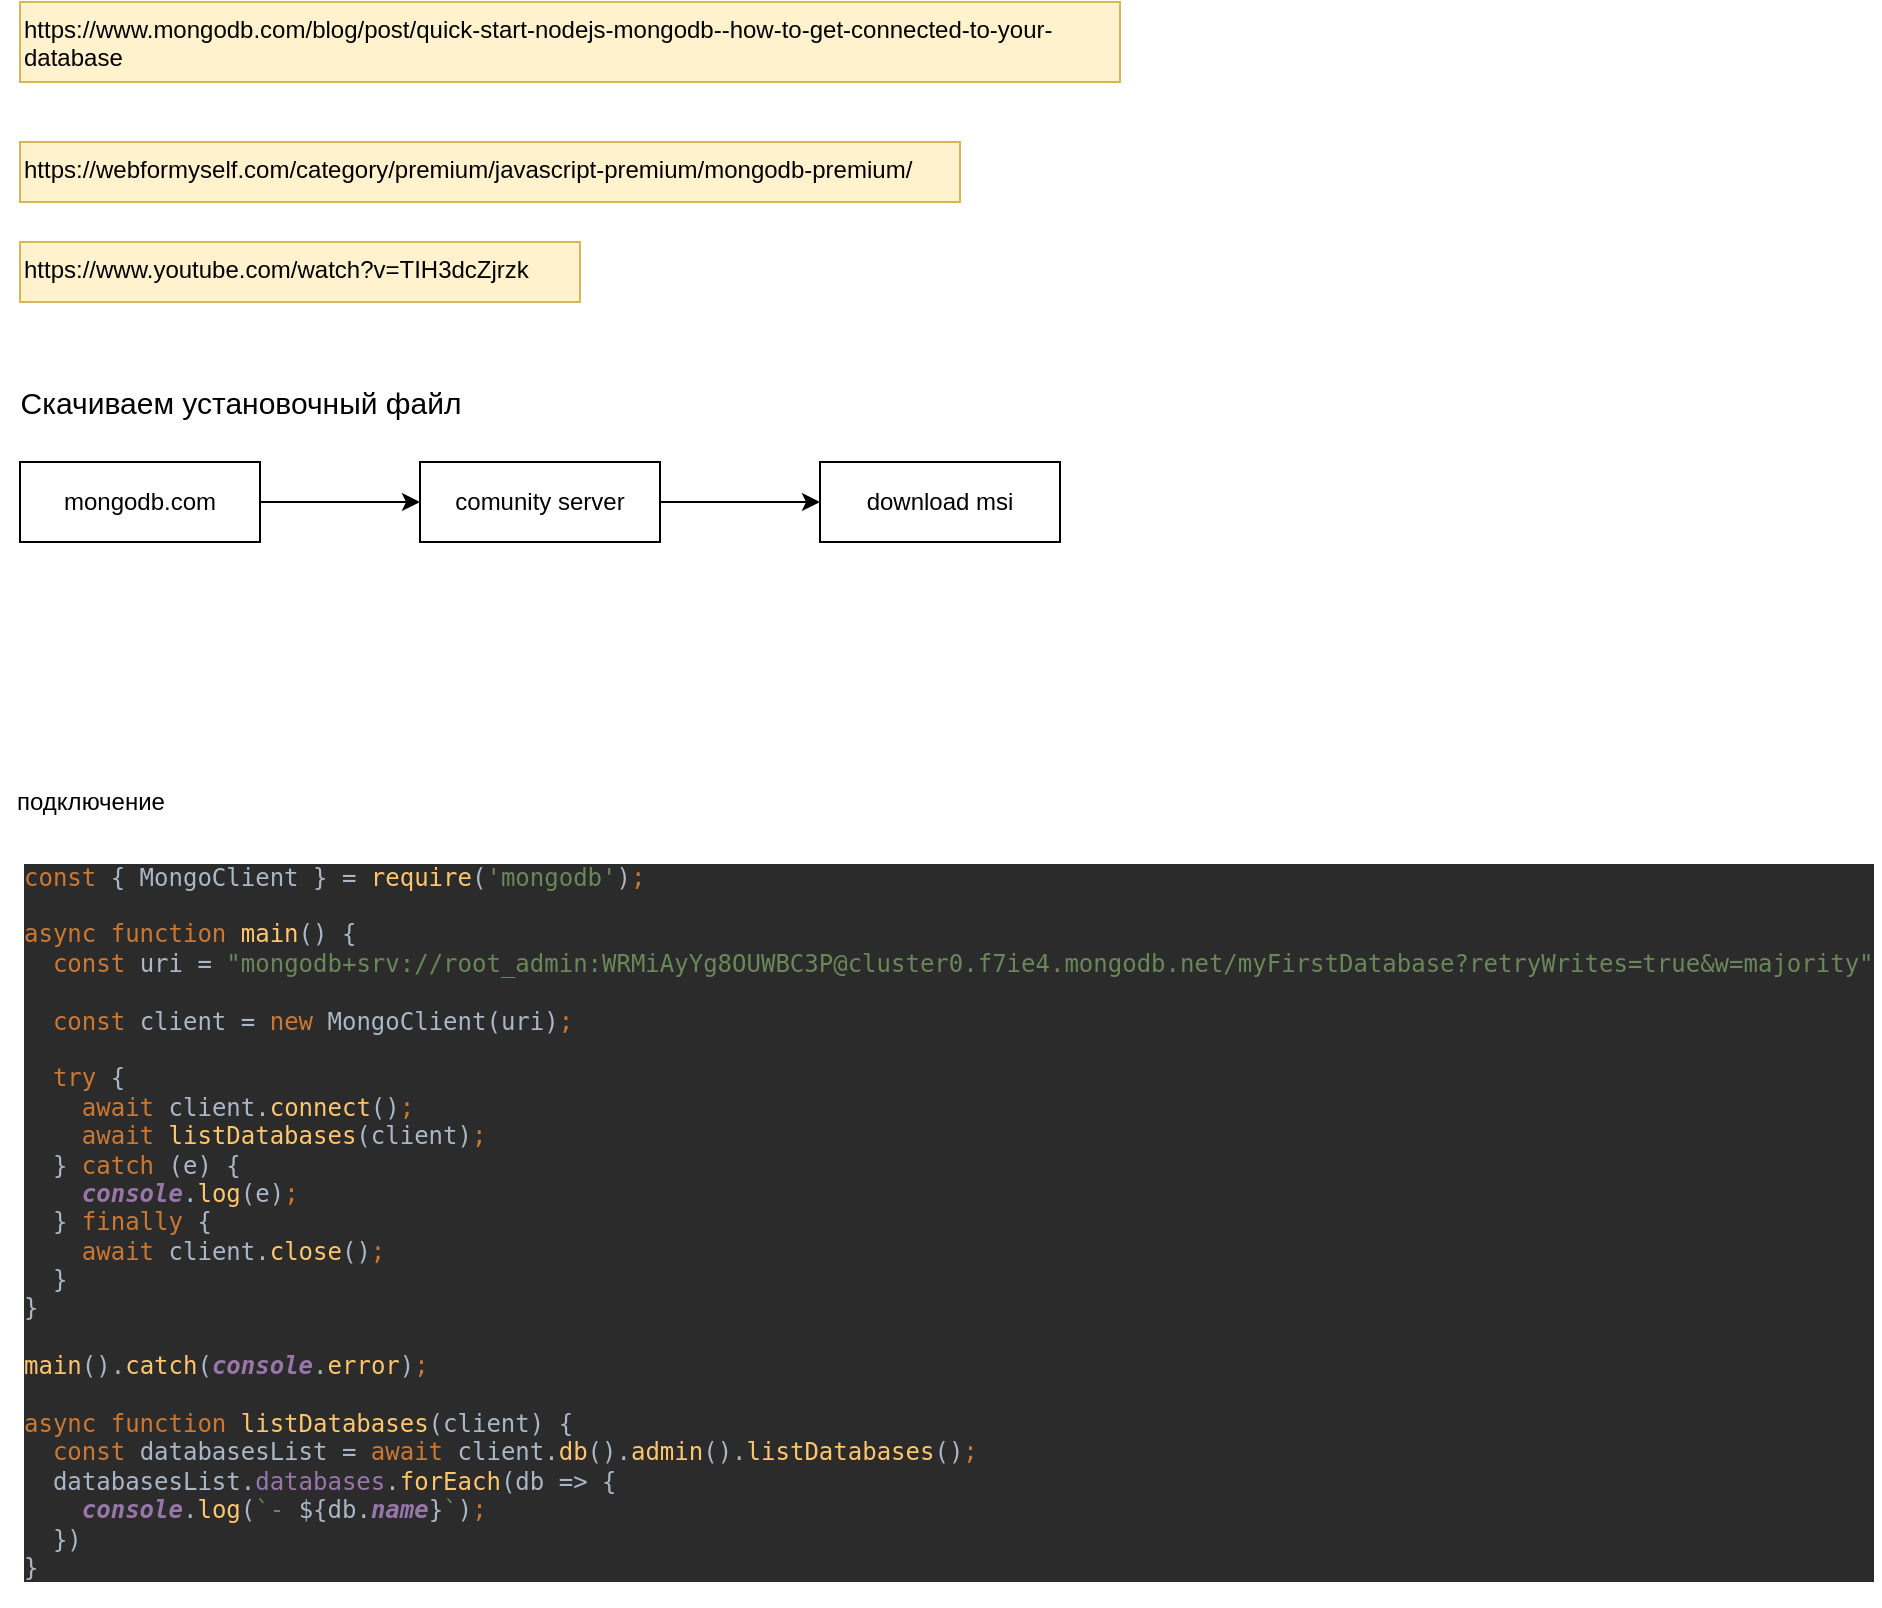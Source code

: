 <mxfile version="13.7.3" type="device" pages="4"><diagram id="C0SLp1-Ot98nmbYjIeOZ" name="start"><mxGraphModel dx="1024" dy="592" grid="1" gridSize="10" guides="1" tooltips="1" connect="1" arrows="1" fold="1" page="1" pageScale="1" pageWidth="827" pageHeight="1169" math="0" shadow="0"><root><mxCell id="0"/><mxCell id="1" parent="0"/><UserObject label="https://www.youtube.com/watch?v=TIH3dcZjrzk" link="https://www.youtube.com/watch?v=TIH3dcZjrzk" id="RUlNEJZVplxOpaM0XT_P-1"><mxCell style="text;whiteSpace=wrap;html=1;fillColor=#fff2cc;strokeColor=#d6b656;" parent="1" vertex="1"><mxGeometry x="40" y="170" width="280" height="30" as="geometry"/></mxCell></UserObject><UserObject label="https://webformyself.com/category/premium/javascript-premium/mongodb-premium/" link="https://webformyself.com/category/premium/javascript-premium/mongodb-premium/" id="RUlNEJZVplxOpaM0XT_P-2"><mxCell style="text;whiteSpace=wrap;html=1;fillColor=#fff2cc;strokeColor=#d6b656;" parent="1" vertex="1"><mxGeometry x="40" y="120" width="470" height="30" as="geometry"/></mxCell></UserObject><mxCell id="Ozp3VeI6dlUq6K0L8nUD-3" value="" style="edgeStyle=orthogonalEdgeStyle;rounded=0;orthogonalLoop=1;jettySize=auto;html=1;" parent="1" source="Ozp3VeI6dlUq6K0L8nUD-1" target="Ozp3VeI6dlUq6K0L8nUD-2" edge="1"><mxGeometry relative="1" as="geometry"/></mxCell><mxCell id="Ozp3VeI6dlUq6K0L8nUD-1" value="mongodb.com" style="rounded=0;whiteSpace=wrap;html=1;" parent="1" vertex="1"><mxGeometry x="40" y="280" width="120" height="40" as="geometry"/></mxCell><mxCell id="Ozp3VeI6dlUq6K0L8nUD-5" value="" style="edgeStyle=orthogonalEdgeStyle;rounded=0;orthogonalLoop=1;jettySize=auto;html=1;" parent="1" source="Ozp3VeI6dlUq6K0L8nUD-2" target="Ozp3VeI6dlUq6K0L8nUD-4" edge="1"><mxGeometry relative="1" as="geometry"/></mxCell><mxCell id="Ozp3VeI6dlUq6K0L8nUD-2" value="comunity server" style="rounded=0;whiteSpace=wrap;html=1;" parent="1" vertex="1"><mxGeometry x="240" y="280" width="120" height="40" as="geometry"/></mxCell><mxCell id="Ozp3VeI6dlUq6K0L8nUD-4" value="download msi" style="rounded=0;whiteSpace=wrap;html=1;" parent="1" vertex="1"><mxGeometry x="440" y="280" width="120" height="40" as="geometry"/></mxCell><mxCell id="Ozp3VeI6dlUq6K0L8nUD-6" value="Скачиваем установочный файл" style="text;html=1;align=center;verticalAlign=middle;resizable=0;points=[];autosize=1;fontSize=15;" parent="1" vertex="1"><mxGeometry x="30" y="240" width="240" height="20" as="geometry"/></mxCell><UserObject label="https://www.mongodb.com/blog/post/quick-start-nodejs-mongodb--how-to-get-connected-to-your-database" link="https://www.mongodb.com/blog/post/quick-start-nodejs-mongodb--how-to-get-connected-to-your-database" id="1F9NCQCFjqDjIFgtXWyI-1"><mxCell style="text;whiteSpace=wrap;html=1;fillColor=#fff2cc;strokeColor=#d6b656;" parent="1" vertex="1"><mxGeometry x="40" y="50" width="550" height="40" as="geometry"/></mxCell></UserObject><mxCell id="5qr8WGqoRUQ7YQUZWaW1-1" value="&lt;pre style=&quot;background-color: #2b2b2b ; color: #a9b7c6 ; font-family: &amp;quot;jetbrains mono&amp;quot; , monospace ; font-size: 9 8pt&quot;&gt;&lt;span style=&quot;color: #cc7832&quot;&gt;const &lt;/span&gt;{ MongoClient } = &lt;span style=&quot;color: #ffc66d&quot;&gt;require&lt;/span&gt;(&lt;span style=&quot;color: #6a8759&quot;&gt;'mongodb'&lt;/span&gt;)&lt;span style=&quot;color: #cc7832&quot;&gt;;&lt;br&gt;&lt;/span&gt;&lt;span style=&quot;color: #cc7832&quot;&gt;&lt;br&gt;&lt;/span&gt;&lt;span style=&quot;color: #cc7832&quot;&gt;async function &lt;/span&gt;&lt;span style=&quot;color: #ffc66d&quot;&gt;main&lt;/span&gt;() {&lt;br&gt;  &lt;span style=&quot;color: #cc7832&quot;&gt;const &lt;/span&gt;uri = &lt;span style=&quot;color: #6a8759&quot;&gt;&quot;mongodb+srv://root_admin:WRMiAyYg8OUWBC3P@cluster0.f7ie4.mongodb.net/myFirstDatabase?retryWrites=true&amp;amp;w=majority&quot;&lt;br&gt;&lt;/span&gt;&lt;span style=&quot;color: #6a8759&quot;&gt;&lt;br&gt;&lt;/span&gt;&lt;span style=&quot;color: #6a8759&quot;&gt;  &lt;/span&gt;&lt;span style=&quot;color: #cc7832&quot;&gt;const &lt;/span&gt;client = &lt;span style=&quot;color: #cc7832&quot;&gt;new &lt;/span&gt;MongoClient(uri)&lt;span style=&quot;color: #cc7832&quot;&gt;;&lt;br&gt;&lt;/span&gt;&lt;span style=&quot;color: #cc7832&quot;&gt;&lt;br&gt;&lt;/span&gt;&lt;span style=&quot;color: #cc7832&quot;&gt;  try &lt;/span&gt;{&lt;br&gt;    &lt;span style=&quot;color: #cc7832&quot;&gt;await &lt;/span&gt;client.&lt;span style=&quot;color: #ffc66d&quot;&gt;connect&lt;/span&gt;()&lt;span style=&quot;color: #cc7832&quot;&gt;;&lt;br&gt;&lt;/span&gt;&lt;span style=&quot;color: #cc7832&quot;&gt;    await &lt;/span&gt;&lt;span style=&quot;color: #ffc66d&quot;&gt;listDatabases&lt;/span&gt;(client)&lt;span style=&quot;color: #cc7832&quot;&gt;;&lt;br&gt;&lt;/span&gt;&lt;span style=&quot;color: #cc7832&quot;&gt;  &lt;/span&gt;} &lt;span style=&quot;color: #cc7832&quot;&gt;catch &lt;/span&gt;(e) {&lt;br&gt;    &lt;span style=&quot;color: #9876aa ; font-weight: bold ; font-style: italic&quot;&gt;console&lt;/span&gt;.&lt;span style=&quot;color: #ffc66d&quot;&gt;log&lt;/span&gt;(e)&lt;span style=&quot;color: #cc7832&quot;&gt;;&lt;br&gt;&lt;/span&gt;&lt;span style=&quot;color: #cc7832&quot;&gt;  &lt;/span&gt;} &lt;span style=&quot;color: #cc7832&quot;&gt;finally &lt;/span&gt;{&lt;br&gt;    &lt;span style=&quot;color: #cc7832&quot;&gt;await &lt;/span&gt;client.&lt;span style=&quot;color: #ffc66d&quot;&gt;close&lt;/span&gt;()&lt;span style=&quot;color: #cc7832&quot;&gt;;&lt;br&gt;&lt;/span&gt;&lt;span style=&quot;color: #cc7832&quot;&gt;  &lt;/span&gt;}&lt;br&gt;}&lt;br&gt;&lt;br&gt;&lt;span style=&quot;color: #ffc66d&quot;&gt;main&lt;/span&gt;().&lt;span style=&quot;color: #ffc66d&quot;&gt;catch&lt;/span&gt;(&lt;span style=&quot;color: #9876aa ; font-weight: bold ; font-style: italic&quot;&gt;console&lt;/span&gt;.&lt;span style=&quot;color: #ffc66d&quot;&gt;error&lt;/span&gt;)&lt;span style=&quot;color: #cc7832&quot;&gt;;&lt;br&gt;&lt;/span&gt;&lt;span style=&quot;color: #cc7832&quot;&gt;&lt;br&gt;&lt;/span&gt;&lt;span style=&quot;color: #cc7832&quot;&gt;async function &lt;/span&gt;&lt;span style=&quot;color: #ffc66d&quot;&gt;listDatabases&lt;/span&gt;(client) {&lt;br&gt;  &lt;span style=&quot;color: #cc7832&quot;&gt;const &lt;/span&gt;databasesList = &lt;span style=&quot;color: #cc7832&quot;&gt;await &lt;/span&gt;client.&lt;span style=&quot;color: #ffc66d&quot;&gt;db&lt;/span&gt;().&lt;span style=&quot;color: #ffc66d&quot;&gt;admin&lt;/span&gt;().&lt;span style=&quot;color: #ffc66d&quot;&gt;listDatabases&lt;/span&gt;()&lt;span style=&quot;color: #cc7832&quot;&gt;;&lt;br&gt;&lt;/span&gt;&lt;span style=&quot;color: #cc7832&quot;&gt;  &lt;/span&gt;databasesList.&lt;span style=&quot;color: #9876aa&quot;&gt;databases&lt;/span&gt;.&lt;span style=&quot;color: #ffc66d&quot;&gt;forEach&lt;/span&gt;(db =&amp;gt; {&lt;br&gt;    &lt;span style=&quot;color: #9876aa ; font-weight: bold ; font-style: italic&quot;&gt;console&lt;/span&gt;.&lt;span style=&quot;color: #ffc66d&quot;&gt;log&lt;/span&gt;(&lt;span style=&quot;color: #6a8759&quot;&gt;`- &lt;/span&gt;${db.&lt;span style=&quot;color: #9876aa ; font-weight: bold ; font-style: italic&quot;&gt;name&lt;/span&gt;}&lt;span style=&quot;color: #6a8759&quot;&gt;`&lt;/span&gt;)&lt;span style=&quot;color: #cc7832&quot;&gt;;&lt;br&gt;&lt;/span&gt;&lt;span style=&quot;color: #cc7832&quot;&gt;  &lt;/span&gt;})&lt;br&gt;}&lt;/pre&gt;" style="text;whiteSpace=wrap;html=1;verticalAlign=middle;" parent="1" vertex="1"><mxGeometry x="40" y="480" width="930" height="360" as="geometry"/></mxCell><mxCell id="5qr8WGqoRUQ7YQUZWaW1-2" value="подключение" style="text;html=1;align=center;verticalAlign=middle;resizable=0;points=[];autosize=1;" parent="1" vertex="1"><mxGeometry x="30" y="440" width="90" height="20" as="geometry"/></mxCell></root></mxGraphModel></diagram><diagram id="VKZr22nRzmenGe-QXEDC" name="add"><mxGraphModel dx="1024" dy="592" grid="1" gridSize="10" guides="1" tooltips="1" connect="1" arrows="1" fold="1" page="1" pageScale="1" pageWidth="827" pageHeight="1169" math="0" shadow="0"><root><mxCell id="q_PdhhsZxPGSNKN7oO0P-0"/><mxCell id="q_PdhhsZxPGSNKN7oO0P-1" parent="q_PdhhsZxPGSNKN7oO0P-0"/><mxCell id="q_PdhhsZxPGSNKN7oO0P-2" value="&lt;pre style=&quot;background-color: rgb(43, 43, 43); color: rgb(169, 183, 198); font-family: &amp;quot;jetbrains mono&amp;quot;, monospace; font-size: 14px;&quot;&gt;&lt;span style=&quot;color: rgb(204, 120, 50); font-size: 14px;&quot;&gt;const &lt;/span&gt;{ MongoClient } = require(&lt;span style=&quot;color: rgb(106, 135, 89); font-size: 14px;&quot;&gt;'mongodb'&lt;/span&gt;)&lt;span style=&quot;color: rgb(204, 120, 50); font-size: 14px;&quot;&gt;;&lt;br style=&quot;font-size: 14px;&quot;&gt;&lt;/span&gt;&lt;span style=&quot;color: rgb(204, 120, 50); font-size: 14px;&quot;&gt;const &lt;/span&gt;&lt;span style=&quot;color: rgb(152, 118, 170); font-weight: bold; font-style: italic; font-size: 14px;&quot;&gt;keys &lt;/span&gt;= require(&lt;span style=&quot;color: rgb(106, 135, 89); font-size: 14px;&quot;&gt;'../config/keys'&lt;/span&gt;)&lt;span style=&quot;color: rgb(204, 120, 50); font-size: 14px;&quot;&gt;;&lt;br style=&quot;font-size: 14px;&quot;&gt;&lt;/span&gt;&lt;span style=&quot;color: rgb(204, 120, 50); font-size: 14px;&quot;&gt;&lt;br style=&quot;font-size: 14px;&quot;&gt;&lt;/span&gt;module.&lt;span style=&quot;color: rgb(152, 118, 170); font-size: 14px;&quot;&gt;exports&lt;/span&gt;.&lt;span style=&quot;color: rgb(255, 198, 109); font-size: 14px;&quot;&gt;main &lt;/span&gt;= &lt;span style=&quot;color: rgb(204, 120, 50); font-size: 14px;&quot;&gt;async function &lt;/span&gt;&lt;span style=&quot;color: rgb(255, 198, 109); font-size: 14px;&quot;&gt;main&lt;/span&gt;() {&lt;br style=&quot;font-size: 14px;&quot;&gt;  &lt;span style=&quot;color: rgb(204, 120, 50); font-size: 14px;&quot;&gt;const &lt;/span&gt;uri = &lt;span style=&quot;color: rgb(152, 118, 170); font-weight: bold; font-style: italic; font-size: 14px;&quot;&gt;keys&lt;/span&gt;.&lt;span style=&quot;color: rgb(152, 118, 170); font-size: 14px;&quot;&gt;mongoURI&lt;/span&gt;&lt;span style=&quot;color: rgb(204, 120, 50); font-size: 14px;&quot;&gt;;&lt;br style=&quot;font-size: 14px;&quot;&gt;&lt;/span&gt;&lt;span style=&quot;color: rgb(204, 120, 50); font-size: 14px;&quot;&gt;  const &lt;/span&gt;client = &lt;span style=&quot;color: rgb(204, 120, 50); font-size: 14px;&quot;&gt;new &lt;/span&gt;MongoClient(uri)&lt;span style=&quot;color: rgb(204, 120, 50); font-size: 14px;&quot;&gt;;&lt;br style=&quot;font-size: 14px;&quot;&gt;&lt;/span&gt;&lt;span style=&quot;color: rgb(204, 120, 50); font-size: 14px;&quot;&gt;&lt;br style=&quot;font-size: 14px;&quot;&gt;&lt;/span&gt;&lt;span style=&quot;color: rgb(204, 120, 50); font-size: 14px;&quot;&gt;  const &lt;/span&gt;newListing = {&lt;br style=&quot;font-size: 14px;&quot;&gt;    &lt;span style=&quot;color: rgb(106, 135, 89); font-size: 14px;&quot;&gt;&quot;content&quot;&lt;/span&gt;: &lt;span style=&quot;color: rgb(106, 135, 89); font-size: 14px;&quot;&gt;&quot;Имя Фамилия оплатил занятие&quot;&lt;/span&gt;&lt;span style=&quot;color: rgb(204, 120, 50); font-size: 14px;&quot;&gt;,&lt;br style=&quot;font-size: 14px;&quot;&gt;&lt;/span&gt;&lt;span style=&quot;color: rgb(204, 120, 50); font-size: 14px;&quot;&gt;    &lt;/span&gt;&lt;span style=&quot;color: rgb(106, 135, 89); font-size: 14px;&quot;&gt;&quot;action&quot;&lt;/span&gt;: &lt;span style=&quot;color: rgb(106, 135, 89); font-size: 14px;&quot;&gt;&quot;redirect&quot;&lt;/span&gt;&lt;span style=&quot;color: rgb(204, 120, 50); font-size: 14px;&quot;&gt;,&lt;br style=&quot;font-size: 14px;&quot;&gt;&lt;/span&gt;&lt;span style=&quot;color: rgb(204, 120, 50); font-size: 14px;&quot;&gt;    &lt;/span&gt;&lt;span style=&quot;color: rgb(106, 135, 89); font-size: 14px;&quot;&gt;&quot;location&quot;&lt;/span&gt;: &lt;span style=&quot;color: rgb(106, 135, 89); font-size: 14px;&quot;&gt;&quot;dashboard/payment&quot;&lt;br style=&quot;font-size: 14px;&quot;&gt;&lt;/span&gt;&lt;span style=&quot;color: rgb(106, 135, 89); font-size: 14px;&quot;&gt;  &lt;/span&gt;}&lt;br style=&quot;font-size: 14px;&quot;&gt;&lt;br style=&quot;font-size: 14px;&quot;&gt;  &lt;span style=&quot;color: rgb(204, 120, 50); font-size: 14px;&quot;&gt;try &lt;/span&gt;{&lt;br style=&quot;font-size: 14px;&quot;&gt;    &lt;span style=&quot;color: rgb(204, 120, 50); font-size: 14px;&quot;&gt;await &lt;/span&gt;client.&lt;span style=&quot;color: rgb(255, 198, 109); font-size: 14px;&quot;&gt;connect&lt;/span&gt;()&lt;span style=&quot;color: rgb(204, 120, 50); font-size: 14px;&quot;&gt;;&lt;br style=&quot;font-size: 14px;&quot;&gt;&lt;/span&gt;&lt;span style=&quot;color: rgb(204, 120, 50); font-size: 14px;&quot;&gt;    return await &lt;/span&gt;&lt;span style=&quot;color: rgb(255, 198, 109); font-size: 14px;&quot;&gt;createListing&lt;/span&gt;(client&lt;span style=&quot;color: rgb(204, 120, 50); font-size: 14px;&quot;&gt;, &lt;/span&gt;newListing)&lt;span style=&quot;color: rgb(204, 120, 50); font-size: 14px;&quot;&gt;;&lt;br style=&quot;font-size: 14px;&quot;&gt;&lt;/span&gt;&lt;span style=&quot;color: rgb(204, 120, 50); font-size: 14px;&quot;&gt;  &lt;/span&gt;} &lt;span style=&quot;color: rgb(204, 120, 50); font-size: 14px;&quot;&gt;catch &lt;/span&gt;(e) {&lt;br style=&quot;font-size: 14px;&quot;&gt;    &lt;span style=&quot;color: rgb(152, 118, 170); font-weight: bold; font-style: italic; font-size: 14px;&quot;&gt;console&lt;/span&gt;.&lt;span style=&quot;color: rgb(255, 198, 109); font-size: 14px;&quot;&gt;error&lt;/span&gt;(e)&lt;span style=&quot;color: rgb(204, 120, 50); font-size: 14px;&quot;&gt;;&lt;br style=&quot;font-size: 14px;&quot;&gt;&lt;/span&gt;&lt;span style=&quot;color: rgb(204, 120, 50); font-size: 14px;&quot;&gt;  &lt;/span&gt;} &lt;span style=&quot;color: rgb(204, 120, 50); font-size: 14px;&quot;&gt;finally &lt;/span&gt;{&lt;br style=&quot;font-size: 14px;&quot;&gt;    &lt;span style=&quot;color: rgb(204, 120, 50); font-size: 14px;&quot;&gt;await &lt;/span&gt;client.&lt;span style=&quot;color: rgb(255, 198, 109); font-size: 14px;&quot;&gt;close&lt;/span&gt;()&lt;span style=&quot;color: rgb(204, 120, 50); font-size: 14px;&quot;&gt;;&lt;br style=&quot;font-size: 14px;&quot;&gt;&lt;/span&gt;&lt;span style=&quot;color: rgb(204, 120, 50); font-size: 14px;&quot;&gt;  &lt;/span&gt;}&lt;br style=&quot;font-size: 14px;&quot;&gt;}&lt;br style=&quot;font-size: 14px;&quot;&gt;&lt;br style=&quot;font-size: 14px;&quot;&gt;&lt;span style=&quot;color: rgb(204, 120, 50); font-size: 14px;&quot;&gt;async function &lt;/span&gt;&lt;span style=&quot;color: rgb(255, 198, 109); font-size: 14px;&quot;&gt;createListing&lt;/span&gt;(client&lt;span style=&quot;color: rgb(204, 120, 50); font-size: 14px;&quot;&gt;, &lt;/span&gt;newListing){&lt;br style=&quot;font-size: 14px;&quot;&gt;  &lt;span style=&quot;color: rgb(204, 120, 50); font-size: 14px;&quot;&gt;const &lt;/span&gt;result = &lt;span style=&quot;color: rgb(204, 120, 50); font-size: 14px;&quot;&gt;await &lt;/span&gt;client.&lt;span style=&quot;color: rgb(255, 198, 109); font-size: 14px;&quot;&gt;db&lt;/span&gt;(&lt;span style=&quot;color: rgb(106, 135, 89); font-size: 14px;&quot;&gt;&quot;n-code-study&quot;&lt;/span&gt;).&lt;span style=&quot;color: rgb(255, 198, 109); font-size: 14px;&quot;&gt;collection&lt;/span&gt;(&lt;span style=&quot;color: rgb(106, 135, 89); font-size: 14px;&quot;&gt;&quot;messages&quot;&lt;/span&gt;).&lt;span style=&quot;color: rgb(255, 198, 109); font-size: 14px;&quot;&gt;insertOne&lt;/span&gt;(newListing)&lt;span style=&quot;color: rgb(204, 120, 50); font-size: 14px;&quot;&gt;;&lt;br style=&quot;font-size: 14px;&quot;&gt;&lt;/span&gt;&lt;span style=&quot;color: rgb(204, 120, 50); font-size: 14px;&quot;&gt;  &lt;/span&gt;&lt;span style=&quot;color: rgb(152, 118, 170); font-weight: bold; font-style: italic; font-size: 14px;&quot;&gt;console&lt;/span&gt;.&lt;span style=&quot;color: rgb(255, 198, 109); font-size: 14px;&quot;&gt;log&lt;/span&gt;(&lt;span style=&quot;color: rgb(106, 135, 89); font-size: 14px;&quot;&gt;`New listing created with the following id: &lt;/span&gt;${result.&lt;span style=&quot;color: rgb(152, 118, 170); font-size: 14px;&quot;&gt;insertedId&lt;/span&gt;}&lt;span style=&quot;color: rgb(106, 135, 89); font-size: 14px;&quot;&gt;`&lt;/span&gt;)&lt;span style=&quot;color: rgb(204, 120, 50); font-size: 14px;&quot;&gt;;&lt;br style=&quot;font-size: 14px;&quot;&gt;&lt;/span&gt;}&lt;/pre&gt;" style="text;whiteSpace=wrap;html=1;fontSize=14;verticalAlign=middle;" parent="q_PdhhsZxPGSNKN7oO0P-1" vertex="1"><mxGeometry x="27" y="120" width="793" height="440" as="geometry"/></mxCell><mxCell id="q_PdhhsZxPGSNKN7oO0P-3" value="https://www.mongodb.com/developer/quickstart/node-crud-tutorial/" style="text;html=1;align=center;verticalAlign=middle;resizable=0;points=[];autosize=1;fontSize=14;fillColor=#fff2cc;strokeColor=#d6b656;" parent="q_PdhhsZxPGSNKN7oO0P-1" vertex="1"><mxGeometry x="37" y="40" width="430" height="20" as="geometry"/></mxCell></root></mxGraphModel></diagram><diagram id="XxpGGnXpBmimeYQO9Zb6" name="get"><mxGraphModel dx="1024" dy="592" grid="1" gridSize="10" guides="1" tooltips="1" connect="1" arrows="1" fold="1" page="1" pageScale="1" pageWidth="827" pageHeight="1169" math="0" shadow="0"><root><mxCell id="ENTesQnLEeXM5DHzS3jL-0"/><mxCell id="ENTesQnLEeXM5DHzS3jL-1" parent="ENTesQnLEeXM5DHzS3jL-0"/></root></mxGraphModel></diagram><diagram id="a6Zt4SabYXIq1e9iykKT" name="update"><mxGraphModel dx="1024" dy="592" grid="1" gridSize="10" guides="1" tooltips="1" connect="1" arrows="1" fold="1" page="1" pageScale="1" pageWidth="827" pageHeight="1169" math="0" shadow="0"><root><mxCell id="VLiUkIzX27KB0AmBq5au-0"/><mxCell id="VLiUkIzX27KB0AmBq5au-1" parent="VLiUkIzX27KB0AmBq5au-0"/></root></mxGraphModel></diagram></mxfile>